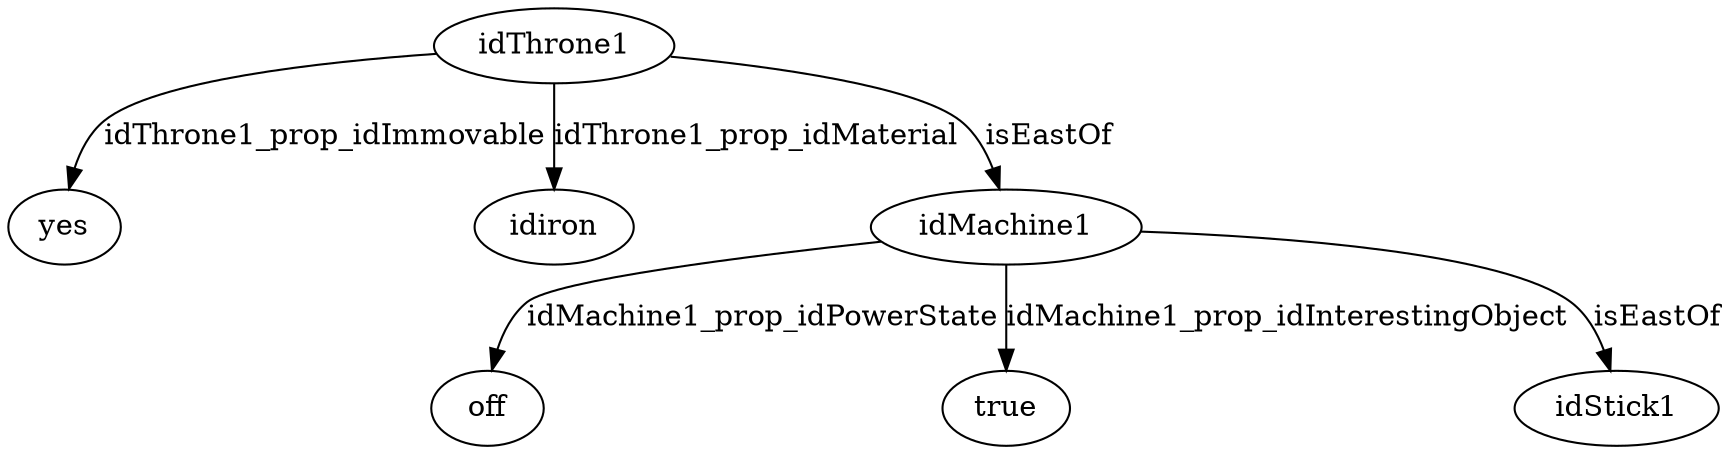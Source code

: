 strict digraph  {
idThrone1 [node_type=entity_node, root=root];
yes;
idiron;
idMachine1;
off;
true;
idStick1;
idThrone1 -> yes  [edge_type=property, label=idThrone1_prop_idImmovable];
idThrone1 -> idiron  [edge_type=property, label=idThrone1_prop_idMaterial];
idThrone1 -> idMachine1  [edge_type=relationship, label=isEastOf];
idMachine1 -> off  [edge_type=property, label=idMachine1_prop_idPowerState];
idMachine1 -> true  [edge_type=property, label=idMachine1_prop_idInterestingObject];
idMachine1 -> idStick1  [edge_type=relationship, label=isEastOf];
}
